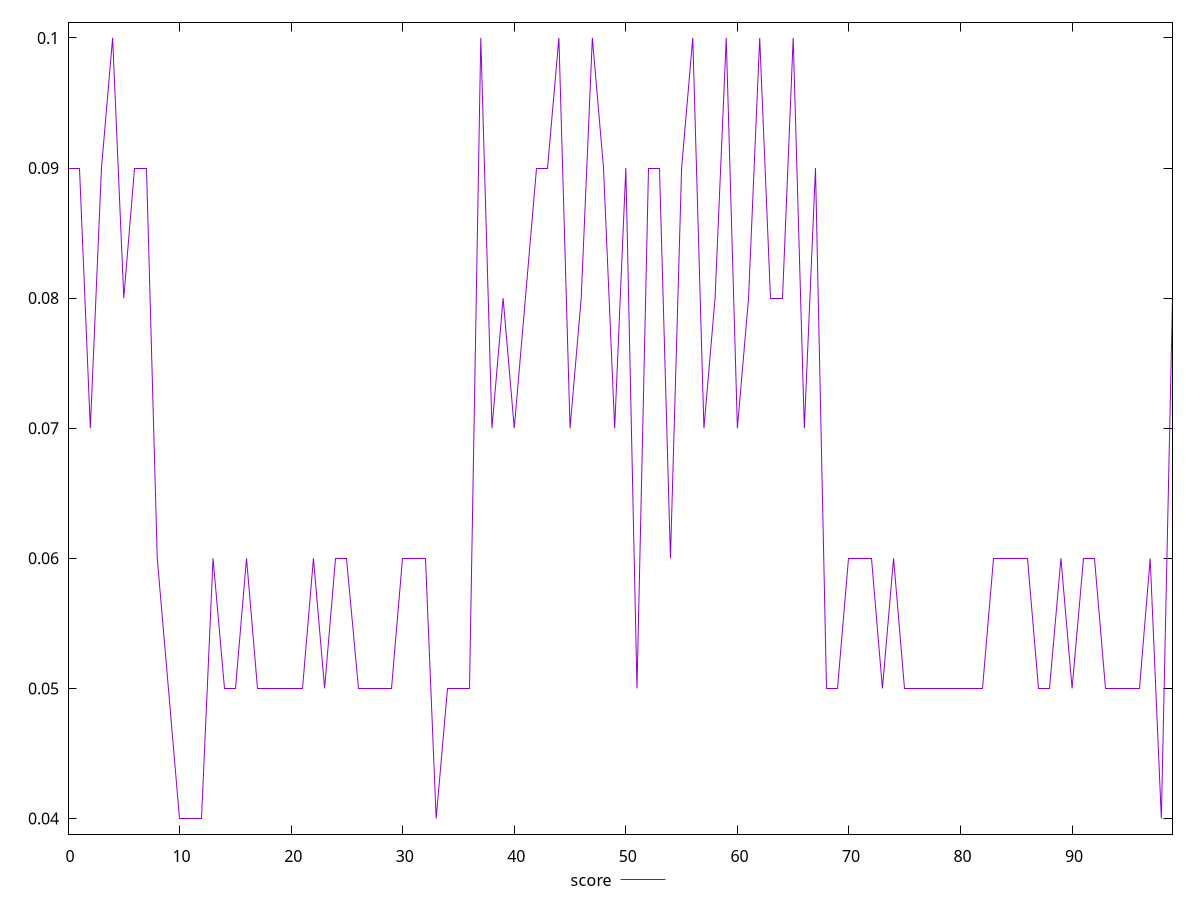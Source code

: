 reset

$score <<EOF
0 0.09
1 0.09
2 0.07
3 0.09
4 0.1
5 0.08
6 0.09
7 0.09
8 0.06
9 0.05
10 0.04
11 0.04
12 0.04
13 0.06
14 0.05
15 0.05
16 0.06
17 0.05
18 0.05
19 0.05
20 0.05
21 0.05
22 0.06
23 0.05
24 0.06
25 0.06
26 0.05
27 0.05
28 0.05
29 0.05
30 0.06
31 0.06
32 0.06
33 0.04
34 0.05
35 0.05
36 0.05
37 0.1
38 0.07
39 0.08
40 0.07
41 0.08
42 0.09
43 0.09
44 0.1
45 0.07
46 0.08
47 0.1
48 0.09
49 0.07
50 0.09
51 0.05
52 0.09
53 0.09
54 0.06
55 0.09
56 0.1
57 0.07
58 0.08
59 0.1
60 0.07
61 0.08
62 0.1
63 0.08
64 0.08
65 0.1
66 0.07
67 0.09
68 0.05
69 0.05
70 0.06
71 0.06
72 0.06
73 0.05
74 0.06
75 0.05
76 0.05
77 0.05
78 0.05
79 0.05
80 0.05
81 0.05
82 0.05
83 0.06
84 0.06
85 0.06
86 0.06
87 0.05
88 0.05
89 0.06
90 0.05
91 0.06
92 0.06
93 0.05
94 0.05
95 0.05
96 0.05
97 0.06
98 0.04
99 0.08
EOF

set key outside below
set xrange [0:99]
set yrange [0.0388:0.10120000000000001]
set trange [0.0388:0.10120000000000001]
set terminal svg size 640, 500 enhanced background rgb 'white'
set output "reprap/interactive/samples/pages+cached/score/values.svg"

plot $score title "score" with line

reset
